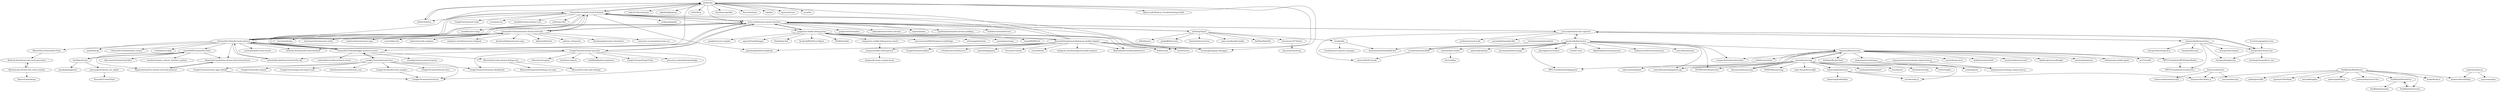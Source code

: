 digraph G {
"liriliri/chii" -> "liriliri/chobitsu"
"liriliri/chii" -> "ChromeDevTools/devtools-frontend"
"liriliri/chii" -> "liriliri/eruda" ["e"=1]
"liriliri/chii" -> "ksky521/devtools-pro" ["e"=1]
"liriliri/chii" -> "alibaba/lightproxy" ["e"=1]
"liriliri/chii" -> "wuchangming/spy-debugger" ["e"=1]
"liriliri/chii" -> "liriliri/licia" ["e"=1]
"liriliri/chii" -> "christian-bromann/devtools-backend"
"liriliri/chii" -> "bytedance/garfish" ["e"=1]
"liriliri/chii" -> "Tencent/nohost" ["e"=1]
"liriliri/chii" -> "tnfe/hel" ["e"=1]
"liriliri/chii" -> "opensumi/core" ["e"=1]
"liriliri/chii" -> "yisar/fre" ["e"=1]
"liriliri/chii" -> "cyrus-and/chrome-remote-interface"
"liriliri/chii" -> "aliyun-node/Node.js-Troubleshooting-Guide" ["e"=1]
"RemoteDebug/remotedebug-ios-webkit-adapter" -> "google/ios-webkit-debug-proxy"
"RemoteDebug/remotedebug-ios-webkit-adapter" -> "wuchangming/spy-debugger" ["e"=1]
"RemoteDebug/remotedebug-ios-webkit-adapter" -> "ChromeDevTools/devtools-frontend"
"RemoteDebug/remotedebug-ios-webkit-adapter" -> "amireh/happypack" ["e"=1]
"RemoteDebug/remotedebug-ios-webkit-adapter" -> "Tencent/vConsole" ["e"=1]
"RemoteDebug/remotedebug-ios-webkit-adapter" -> "liriliri/chii"
"RemoteDebug/remotedebug-ios-webkit-adapter" -> "artygus/webkit-webinspector"
"RemoteDebug/remotedebug-ios-webkit-adapter" -> "avwo/whistle" ["e"=1]
"RemoteDebug/remotedebug-ios-webkit-adapter" -> "jamiebuilds/babel-handbook" ["e"=1]
"RemoteDebug/remotedebug-ios-webkit-adapter" -> "webpack-contrib/webpack-bundle-analyzer" ["e"=1]
"RemoteDebug/remotedebug-ios-webkit-adapter" -> "GoogleChrome/workbox" ["e"=1]
"RemoteDebug/remotedebug-ios-webkit-adapter" -> "liriliri/eruda" ["e"=1]
"RemoteDebug/remotedebug-ios-webkit-adapter" -> "libimobiledevice/libimobiledevice" ["e"=1]
"RemoteDebug/remotedebug-ios-webkit-adapter" -> "estree/estree" ["e"=1]
"RemoteDebug/remotedebug-ios-webkit-adapter" -> "w3c/IntersectionObserver" ["e"=1]
"google/ios-webkit-debug-proxy" -> "RemoteDebug/remotedebug-ios-webkit-adapter"
"google/ios-webkit-debug-proxy" -> "libimobiledevice/libimobiledevice" ["e"=1]
"google/ios-webkit-debug-proxy" -> "square/PonyDebugger" ["e"=1]
"google/ios-webkit-debug-proxy" -> "ftlabs/fastclick" ["e"=1]
"google/ios-webkit-debug-proxy" -> "facebook/WebDriverAgent" ["e"=1]
"google/ios-webkit-debug-proxy" -> "wuchangming/spy-debugger" ["e"=1]
"google/ios-webkit-debug-proxy" -> "WebKit/webkit" ["e"=1]
"google/ios-webkit-debug-proxy" -> "cyrus-and/chrome-remote-interface"
"google/ios-webkit-debug-proxy" -> "liriliri/eruda" ["e"=1]
"google/ios-webkit-debug-proxy" -> "marcuswestin/WebViewJavascriptBridge" ["e"=1]
"google/ios-webkit-debug-proxy" -> "artygus/ios-webkit-debug-proxy-win32"
"google/ios-webkit-debug-proxy" -> "wilsonpage/fastdom" ["e"=1]
"google/ios-webkit-debug-proxy" -> "systemjs/systemjs" ["e"=1]
"google/ios-webkit-debug-proxy" -> "bang590/JSPatch" ["e"=1]
"google/ios-webkit-debug-proxy" -> "google/traceur-compiler" ["e"=1]
"cyrus-and/chrome-har-capturer" -> "sitespeedio/chrome-har"
"cyrus-and/chrome-har-capturer" -> "micmro/PerfCascade" ["e"=1]
"cyrus-and/chrome-har-capturer" -> "sitespeedio/browsertime"
"cyrus-and/chrome-har-capturer" -> "cyrus-and/chrome-remote-interface"
"cyrus-and/chrome-har-capturer" -> "parasdahal/speedprofile"
"cyrus-and/chrome-har-capturer" -> "janodvarko/harviewer"
"cyrus-and/chrome-har-capturer" -> "zzo/browsermob-node"
"janodvarko/harviewer" -> "ericduran/chromeHAR"
"janodvarko/harviewer" -> "andrewf/pcap2har"
"janodvarko/harviewer" -> "pavel-paulau/harstorage"
"janodvarko/harviewer" -> "sergeychernyshev/showslow"
"janodvarko/harviewer" -> "jamesgpearce/confess" ["e"=1]
"janodvarko/harviewer" -> "cyrus-and/chrome-har-capturer"
"janodvarko/harviewer" -> "s3u/har-view"
"janodvarko/harviewer" -> "WPO-Foundation/webpagetest" ["e"=1]
"janodvarko/harviewer" -> "lightbody/browsermob-proxy" ["e"=1]
"janodvarko/harviewer" -> "marcelduran/webpagetest-api" ["e"=1]
"janodvarko/harviewer" -> "webmetrics/browsermob-proxy" ["e"=1]
"janodvarko/harviewer" -> "marcelduran/yslow" ["e"=1]
"janodvarko/harviewer" -> "lognormal/boomerang"
"janodvarko/harviewer" -> "HTTPArchive/httparchive" ["e"=1]
"janodvarko/harviewer" -> "sdstoehr/har-reader"
"fate0/pychrome" -> "marty90/PyChromeDevTools"
"fate0/pychrome" -> "miyakogi/pyppeteer" ["e"=1]
"fate0/pychrome" -> "myvyang/chromium_for_spider"
"ChromeDevTools/awesome-chrome-devtools" -> "cyrus-and/chrome-remote-interface"
"ChromeDevTools/awesome-chrome-devtools" -> "ChromeDevTools/devtools-frontend"
"ChromeDevTools/awesome-chrome-devtools" -> "sindresorhus/awesome-npm" ["e"=1]
"ChromeDevTools/awesome-chrome-devtools" -> "ChromeDevTools/devtools-protocol"
"ChromeDevTools/awesome-chrome-devtools" -> "vasanthk/js-bits" ["e"=1]
"ChromeDevTools/awesome-chrome-devtools" -> "bahmutov/code-snippets" ["e"=1]
"ChromeDevTools/awesome-chrome-devtools" -> "webpack-contrib/awesome-webpack" ["e"=1]
"ChromeDevTools/awesome-chrome-devtools" -> "davidsonfellipe/awesome-wpo" ["e"=1]
"ChromeDevTools/awesome-chrome-devtools" -> "kdzwinel/betwixt" ["e"=1]
"ChromeDevTools/awesome-chrome-devtools" -> "ChromeDevTools/debugger-protocol-viewer"
"ChromeDevTools/awesome-chrome-devtools" -> "andrew--r/channels" ["e"=1]
"ChromeDevTools/awesome-chrome-devtools" -> "detailyang/awesome-cheatsheet" ["e"=1]
"ChromeDevTools/awesome-chrome-devtools" -> "awesome-css-group/awesome-css" ["e"=1]
"ChromeDevTools/awesome-chrome-devtools" -> "loverajoel/jstips" ["e"=1]
"ChromeDevTools/awesome-chrome-devtools" -> "dustinspecker/awesome-eslint" ["e"=1]
"ChromeDevTools/devtools-frontend" -> "ChromeDevTools/awesome-chrome-devtools"
"ChromeDevTools/devtools-frontend" -> "cyrus-and/chrome-remote-interface"
"ChromeDevTools/devtools-frontend" -> "ChromeDevTools/devtools-protocol"
"ChromeDevTools/devtools-frontend" -> "liriliri/chii"
"ChromeDevTools/devtools-frontend" -> "ChromeDevTools/debugger-protocol-viewer"
"ChromeDevTools/devtools-frontend" -> "webpack/tapable" ["e"=1]
"ChromeDevTools/devtools-frontend" -> "mozilla/source-map" ["e"=1]
"ChromeDevTools/devtools-frontend" -> "estree/estree" ["e"=1]
"ChromeDevTools/devtools-frontend" -> "jamiebuilds/babel-handbook" ["e"=1]
"ChromeDevTools/devtools-frontend" -> "GoogleChrome/web-vitals" ["e"=1]
"ChromeDevTools/devtools-frontend" -> "acornjs/acorn" ["e"=1]
"ChromeDevTools/devtools-frontend" -> "stackblitz/webcontainer-core" ["e"=1]
"ChromeDevTools/devtools-frontend" -> "google/ios-webkit-debug-proxy"
"ChromeDevTools/devtools-frontend" -> "d2forum/14th" ["e"=1]
"ChromeDevTools/devtools-frontend" -> "liriliri/chobitsu"
"cyrus-and/chrome-remote-interface" -> "ChromeDevTools/awesome-chrome-devtools"
"cyrus-and/chrome-remote-interface" -> "ChromeDevTools/devtools-protocol"
"cyrus-and/chrome-remote-interface" -> "ChromeDevTools/devtools-frontend"
"cyrus-and/chrome-remote-interface" -> "cyrus-and/chrome-har-capturer"
"cyrus-and/chrome-remote-interface" -> "ChromeDevTools/debugger-protocol-viewer"
"cyrus-and/chrome-remote-interface" -> "GoogleChrome/chrome-launcher"
"cyrus-and/chrome-remote-interface" -> "graphcool/chromeless" ["e"=1]
"cyrus-and/chrome-remote-interface" -> "adieuadieu/serverless-chrome" ["e"=1]
"cyrus-and/chrome-remote-interface" -> "estree/estree" ["e"=1]
"cyrus-and/chrome-remote-interface" -> "mozilla/source-map" ["e"=1]
"cyrus-and/chrome-remote-interface" -> "tmpvar/jsdom" ["e"=1]
"cyrus-and/chrome-remote-interface" -> "tebelorg/TagUI"
"cyrus-and/chrome-remote-interface" -> "paulirish/automated-chrome-profiling" ["e"=1]
"cyrus-and/chrome-remote-interface" -> "google/ios-webkit-debug-proxy"
"cyrus-and/chrome-remote-interface" -> "webdriverio/webdriverio" ["e"=1]
"yahoo/boomerang" -> "lognormal/boomerang"
"yahoo/boomerang" -> "SOASTA/boomerang"
"yahoo/boomerang" -> "bluesmoon/boomerang"
"yahoo/boomerang" -> "tapir-dream/berserkJS" ["e"=1]
"yahoo/boomerang" -> "WPO-Foundation/webpagetest" ["e"=1]
"yahoo/boomerang" -> "marcelduran/webpagetest-api" ["e"=1]
"yahoo/boomerang" -> "danwrong/loadrunner"
"yahoo/boomerang" -> "wesleyhales/loadreport" ["e"=1]
"yahoo/boomerang" -> "etsy/logster" ["e"=1]
"yahoo/boomerang" -> "dreamdust/sticky"
"yahoo/boomerang" -> "HTTPArchive/httparchive" ["e"=1]
"yahoo/boomerang" -> "twitter/zipkin" ["e"=1]
"yahoo/boomerang" -> "necolas/xdm.js"
"yahoo/boomerang" -> "cowboy/grunt" ["e"=1]
"ChromeDevTools/devtools-protocol" -> "ChromeDevTools/debugger-protocol-viewer"
"ChromeDevTools/devtools-protocol" -> "cyrus-and/chrome-remote-interface"
"ChromeDevTools/devtools-protocol" -> "ChromeDevTools/devtools-frontend"
"ChromeDevTools/devtools-protocol" -> "aslushnikov/getting-started-with-cdp"
"ChromeDevTools/devtools-protocol" -> "ChromeDevTools/awesome-chrome-devtools"
"ChromeDevTools/devtools-protocol" -> "GoogleChrome/chrome-launcher"
"ChromeDevTools/devtools-protocol" -> "auchenberg/devtools-remote"
"ChromeDevTools/devtools-protocol" -> "christian-bromann/devtools-backend"
"ChromeDevTools/devtools-protocol" -> "MasterDevs/ChromeDevTools"
"ChromeDevTools/devtools-protocol" -> "marty90/PyChromeDevTools"
"ChromeDevTools/devtools-protocol" -> "liriliri/chii"
"ChromeDevTools/devtools-protocol" -> "mafredri/cdp" ["e"=1]
"ChromeDevTools/devtools-protocol" -> "ChromeDevTools/timeline-viewer"
"ChromeDevTools/devtools-protocol" -> "webfolderio/cdp4j" ["e"=1]
"ChromeDevTools/devtools-protocol" -> "HyperionGray/python-chrome-devtools-protocol"
"ChromeDevTools/debugger-protocol-viewer" -> "ChromeDevTools/devtools-protocol"
"ChromeDevTools/debugger-protocol-viewer" -> "ChromeDevTools/devtools-frontend"
"ChromeDevTools/debugger-protocol-viewer" -> "cyrus-and/chrome-remote-interface"
"ChromeDevTools/debugger-protocol-viewer" -> "GoogleChrome/devtools-docs"
"ChromeDevTools/debugger-protocol-viewer" -> "ChromeDevTools/awesome-chrome-devtools"
"ChromeDevTools/debugger-protocol-viewer" -> "wendigo/chrome-protocol-proxy"
"ChromeDevTools/debugger-protocol-viewer" -> "aslushnikov/vanilla-protocol-viewer"
"ChromeDevTools/debugger-protocol-viewer" -> "Microsoft/vscode-chrome-debug-core"
"tebelorg/TagUI" -> "cyrus-and/chrome-remote-interface"
"tebelorg/TagUI" -> "RaiMan/SikuliX2" ["e"=1]
"tebelorg/TagUI" -> "bilbof/purser" ["e"=1]
"tebelorg/TagUI" -> "luisvinicius167/dutier"
"tebelorg/TagUI" -> "joelgriffith/navalia" ["e"=1]
"tebelorg/TagUI" -> "ebrehault/resurrectio" ["e"=1]
"tebelorg/TagUI" -> "samccone/bundle-buddy" ["e"=1]
"tebelorg/TagUI" -> "ireade/alix"
"BaristaLabs/chrome-dev-tools-runtime" -> "BaristaLabs/skrapr"
"BaristaLabs/chrome-dev-tools-runtime" -> "BaristaLabs/chrome-dev-tools-generator"
"GoogleChrome/chrome-launcher" -> "cyrus-and/chrome-remote-interface"
"GoogleChrome/chrome-launcher" -> "ChromeDevTools/devtools-protocol"
"GoogleChrome/chrome-launcher" -> "GoogleChrome/multi-device"
"GoogleChrome/chrome-launcher" -> "prescience-data/dark-knowledge" ["e"=1]
"GoogleChrome/chrome-launcher" -> "GoogleChrome/chromium-dashboard" ["e"=1]
"GoogleChrome/chrome-launcher" -> "ulixee/secret-agent" ["e"=1]
"GoogleChrome/chrome-launcher" -> "intoli/user-agents" ["e"=1]
"GoogleChrome/chrome-launcher" -> "buildkite/docker-puppeteer" ["e"=1]
"GoogleChrome/chrome-launcher" -> "aslushnikov/getting-started-with-cdp"
"GoogleChrome/chrome-launcher" -> "GoogleChrome/OriginTrials"
"artygus/ios-webkit-debug-proxy-win32" -> "artygus/webkit-webinspector"
"BaristaLabs/chrome-dev-tools-generator" -> "BaristaLabs/chrome-dev-tools-runtime"
"ireade/alix" -> "christiannwamba/abokifx-bot"
"ireade/alix" -> "ireade/feature-queries-manager"
"aslushnikov/getting-started-with-cdp" -> "ChromeDevTools/devtools-protocol"
"GoogleChrome/devtools-docs" -> "ChromeDevTools/debugger-protocol-viewer"
"GoogleChrome/devtools-docs" -> "GoogleChrome/chrome-app-codelab"
"GoogleChrome/devtools-docs" -> "GoogleChrome/multi-device"
"GoogleChrome/devtools-docs" -> "GoogleChrome/webstore-docs"
"GoogleChrome/devtools-docs" -> "GoogleChrome/devtools-samples"
"GoogleChrome/devtools-docs" -> "GoogleChrome/devsummit" ["e"=1]
"GoogleChrome/devtools-docs" -> "GoogleChrome/chromium-dashboard" ["e"=1]
"GoogleChrome/devtools-docs" -> "GoogleChrome/apps-developer-tools" ["e"=1]
"GoogleChrome/devtools-docs" -> "html5rocks/www.html5rocks.com" ["e"=1]
"luisvinicius167/dutier" -> "jbucaran/classwrap"
"myvyang/chromium_for_spider" -> "Passer6y/CrawlerVuln"
"danwrong/loadrunner" -> "danwrong/loadbuilder"
"danwrong/loadrunner" -> "necolas/xdm.js"
"danwrong/loadrunner" -> "briancavalier/when.js"
"lognormal/boomerang" -> "yahoo/boomerang"
"lognormal/boomerang" -> "bluesmoon/boomerang"
"lognormal/boomerang" -> "nicjansma/usertiming.js"
"lognormal/boomerang" -> "nature/boomcatch" ["e"=1]
"lognormal/boomerang" -> "andydavies/waterfall" ["e"=1]
"lognormal/boomerang" -> "sergeychernyshev/showslow"
"lognormal/boomerang" -> "axemclion/browser-perf" ["e"=1]
"lognormal/boomerang" -> "tkadlec/grunt-perfbudget" ["e"=1]
"lognormal/boomerang" -> "marcelduran/webpagetest-api" ["e"=1]
"lognormal/boomerang" -> "macbre/phantomas" ["e"=1]
"lognormal/boomerang" -> "tobli/browsertime"
"lognormal/boomerang" -> "c4milo/node-webkit-agent" ["e"=1]
"lognormal/boomerang" -> "occ/TraceKit" ["e"=1]
"lognormal/boomerang" -> "HubSpot/BuckyClient" ["e"=1]
"lognormal/boomerang" -> "WPO-Foundation/RUM-SpeedIndex"
"sitespeedio/browsertime" -> "sitespeedio/pagexray"
"sitespeedio/browsertime" -> "sitespeedio/chrome-har"
"sitespeedio/browsertime" -> "WPO-Foundation/visualmetrics"
"sitespeedio/browsertime" -> "sitespeedio/compare"
"sitespeedio/browsertime" -> "cyrus-and/chrome-har-capturer"
"sitespeedio/browsertime" -> "sitespeedio/sitespeed.io" ["e"=1]
"sitespeedio/browsertime" -> "sitespeedio/coach" ["e"=1]
"amberjs/amber.js" -> "shaneosullivan/boltjs"
"amberjs/amber.js" -> "maccman/spine" ["e"=1]
"GoogleChrome/devtools-samples" -> "GoogleChrome/multi-device"
"GoogleChrome/chrome-app-codelab" -> "GoogleChrome/multi-device"
"briancavalier/wire" -> "briancavalier/when.js"
"briancavalier/wire" -> "briancavalier/piratescript"
"briancavalier/wire" -> "unscriptable/cujo" ["e"=1]
"PaulKinlan/WebIntents" -> "briancavalier/when.js"
"PaulKinlan/WebIntents" -> "arturadib/agility" ["e"=1]
"PaulKinlan/WebIntents" -> "andreasgal/dom.js" ["e"=1]
"PaulKinlan/WebIntents" -> "visionmedia/cluster-live"
"PaulKinlan/WebIntents" -> "PaulKinlan/formfactor"
"PaulKinlan/WebIntents" -> "shaneosullivan/boltjs"
"PaulKinlan/WebIntents" -> "PaulKinlan/leviroutes"
"PaulKinlan/WebIntents" -> "hookio/hook.io" ["e"=1]
"PaulKinlan/WebIntents" -> "mikeal/pouchdb" ["e"=1]
"PaulKinlan/WebIntents" -> "quartzjer/TeleHash" ["e"=1]
"PaulKinlan/formfactor" -> "PaulKinlan/leviroutes"
"PaulKinlan/formfactor" -> "PaulKinlan/ioreader"
"PaulKinlan/leviroutes" -> "PaulKinlan/formfactor"
"christiannwamba/markedit" -> "christiannwamba/abokifx-bot"
"ericduran/chromeHAR" -> "janodvarko/harviewer"
"ericduran/chromeHAR" -> "micmro/PerfCascade" ["e"=1]
"sitespeedio/chrome-har" -> "woodsaj/chromedriver_har"
"sitespeedio/chrome-har" -> "sitespeedio/pagexray"
"sitespeedio/chrome-har" -> "cyrus-and/chrome-har-capturer"
"tobli/browsertime" -> "rafacesar/simplehar"
"marty90/PyChromeDevTools" -> "fate0/pychrome"
"marty90/PyChromeDevTools" -> "HyperionGray/python-chrome-devtools-protocol"
"marty90/PyChromeDevTools" -> "wasiher/chrome_remote_interface_python"
"marty90/PyChromeDevTools" -> "fake-name/ChromeController"
"marty90/PyChromeDevTools" -> "HyperionGray/trio-chrome-devtools-protocol"
"bluesmoon/boomerang" -> "lognormal/boomerang"
"Everettss/puppeteer-har" -> "sitespeedio/chrome-har"
"WPO-Foundation/RUM-SpeedIndex" -> "WPO-Foundation/visualmetrics"
"HyperionGray/python-chrome-devtools-protocol" -> "HyperionGray/trio-chrome-devtools-protocol"
"liriliri/chobitsu" -> "liriliri/chii"
"MasterDevs/ChromeDevTools" -> "BaristaLabs/chrome-dev-tools-generator"
"artygus/webkit-webinspector" -> "artygus/devtools-compat-proxy"
"sdstoehr/har-reader" -> "DoctorQ/har"
"Microsoft/vscode-chrome-debug-core" -> "RemoteDebug/remotedebug-core-spec"
"Microsoft/vscode-chrome-debug-core" -> "Microsoft/vscode-node-debug2"
"HyperionGray/trio-chrome-devtools-protocol" -> "HyperionGray/python-chrome-devtools-protocol"
"nicjansma/resourcetiming-compression.js" -> "nicjansma/usertiming-compression.js"
"nicjansma/usertiming.js" -> "nicjansma/usertiming-compression.js"
"liriliri/chii" ["l"="11.055,-30.242"]
"liriliri/chobitsu" ["l"="11.043,-30.26"]
"ChromeDevTools/devtools-frontend" ["l"="11.087,-30.228"]
"liriliri/eruda" ["l"="14.401,-8.425"]
"ksky521/devtools-pro" ["l"="13.692,-6.789"]
"alibaba/lightproxy" ["l"="13.978,-8.215"]
"wuchangming/spy-debugger" ["l"="14.49,-8.461"]
"liriliri/licia" ["l"="11.293,-32.428"]
"christian-bromann/devtools-backend" ["l"="11.071,-30.272"]
"bytedance/garfish" ["l"="13.874,-8.177"]
"Tencent/nohost" ["l"="13.93,-8.211"]
"tnfe/hel" ["l"="13.947,-8.06"]
"opensumi/core" ["l"="13.962,-8.083"]
"yisar/fre" ["l"="11.861,-6.649"]
"cyrus-and/chrome-remote-interface" ["l"="11.091,-30.189"]
"aliyun-node/Node.js-Troubleshooting-Guide" ["l"="11.379,-6.695"]
"RemoteDebug/remotedebug-ios-webkit-adapter" ["l"="10.994,-30.237"]
"google/ios-webkit-debug-proxy" ["l"="11.014,-30.192"]
"amireh/happypack" ["l"="23.025,-33.685"]
"Tencent/vConsole" ["l"="14.438,-8.509"]
"artygus/webkit-webinspector" ["l"="10.945,-30.23"]
"avwo/whistle" ["l"="14.327,-8.373"]
"jamiebuilds/babel-handbook" ["l"="11.539,-6.617"]
"webpack-contrib/webpack-bundle-analyzer" ["l"="26.074,-26.477"]
"GoogleChrome/workbox" ["l"="26.145,-26.382"]
"libimobiledevice/libimobiledevice" ["l"="-49.319,-0.379"]
"estree/estree" ["l"="23.079,-33.945"]
"w3c/IntersectionObserver" ["l"="10.643,-33.332"]
"square/PonyDebugger" ["l"="-52.027,2.202"]
"ftlabs/fastclick" ["l"="10.892,-33.411"]
"facebook/WebDriverAgent" ["l"="46.602,-0.981"]
"WebKit/webkit" ["l"="-51.198,-0.321"]
"marcuswestin/WebViewJavascriptBridge" ["l"="-51.267,-0.309"]
"artygus/ios-webkit-debug-proxy-win32" ["l"="10.955,-30.201"]
"wilsonpage/fastdom" ["l"="10.564,-33.674"]
"systemjs/systemjs" ["l"="26.229,-27.004"]
"bang590/JSPatch" ["l"="-51.18,-0.288"]
"google/traceur-compiler" ["l"="11.662,-32.291"]
"cyrus-and/chrome-har-capturer" ["l"="11.022,-30.083"]
"sitespeedio/chrome-har" ["l"="10.996,-30.069"]
"micmro/PerfCascade" ["l"="10.121,-34.062"]
"sitespeedio/browsertime" ["l"="11.022,-30.043"]
"parasdahal/speedprofile" ["l"="11.008,-30.103"]
"janodvarko/harviewer" ["l"="10.951,-30.013"]
"zzo/browsermob-node" ["l"="11.052,-30.075"]
"ericduran/chromeHAR" ["l"="10.924,-29.991"]
"andrewf/pcap2har" ["l"="10.905,-30.042"]
"pavel-paulau/harstorage" ["l"="10.921,-30.023"]
"sergeychernyshev/showslow" ["l"="10.941,-29.958"]
"jamesgpearce/confess" ["l"="11.456,-31.984"]
"s3u/har-view" ["l"="10.944,-30.04"]
"WPO-Foundation/webpagetest" ["l"="10.354,-33.988"]
"lightbody/browsermob-proxy" ["l"="20.809,-28.215"]
"marcelduran/webpagetest-api" ["l"="10.453,-34.044"]
"webmetrics/browsermob-proxy" ["l"="20.85,-28.148"]
"marcelduran/yslow" ["l"="11.482,-32.028"]
"lognormal/boomerang" ["l"="10.937,-29.914"]
"HTTPArchive/httparchive" ["l"="10.121,-34.026"]
"sdstoehr/har-reader" ["l"="10.899,-30.01"]
"fate0/pychrome" ["l"="11.303,-30.28"]
"marty90/PyChromeDevTools" ["l"="11.25,-30.271"]
"miyakogi/pyppeteer" ["l"="22.983,4.073"]
"myvyang/chromium_for_spider" ["l"="11.351,-30.294"]
"ChromeDevTools/awesome-chrome-devtools" ["l"="11.141,-30.204"]
"sindresorhus/awesome-npm" ["l"="27.708,-19.295"]
"ChromeDevTools/devtools-protocol" ["l"="11.126,-30.253"]
"vasanthk/js-bits" ["l"="27.964,-19.288"]
"bahmutov/code-snippets" ["l"="30.706,-32.066"]
"webpack-contrib/awesome-webpack" ["l"="27.608,-19.228"]
"davidsonfellipe/awesome-wpo" ["l"="10.288,-33.808"]
"kdzwinel/betwixt" ["l"="27.882,-18.854"]
"ChromeDevTools/debugger-protocol-viewer" ["l"="11.151,-30.237"]
"andrew--r/channels" ["l"="27.961,-19.425"]
"detailyang/awesome-cheatsheet" ["l"="27.898,-19.495"]
"awesome-css-group/awesome-css" ["l"="27.627,-19.44"]
"loverajoel/jstips" ["l"="28.059,-19.343"]
"dustinspecker/awesome-eslint" ["l"="26.206,-26.488"]
"webpack/tapable" ["l"="23.093,-33.865"]
"mozilla/source-map" ["l"="23.114,-33.943"]
"GoogleChrome/web-vitals" ["l"="26.142,-26.1"]
"acornjs/acorn" ["l"="23.033,-33.968"]
"stackblitz/webcontainer-core" ["l"="29.153,-27.154"]
"d2forum/14th" ["l"="11.413,-6.609"]
"GoogleChrome/chrome-launcher" ["l"="11.102,-30.272"]
"graphcool/chromeless" ["l"="28.464,-19.318"]
"adieuadieu/serverless-chrome" ["l"="22.316,-28.814"]
"tmpvar/jsdom" ["l"="11.728,-32.173"]
"tebelorg/TagUI" ["l"="11.147,-30.128"]
"paulirish/automated-chrome-profiling" ["l"="10.351,-34.035"]
"webdriverio/webdriverio" ["l"="20.673,-28.153"]
"yahoo/boomerang" ["l"="10.941,-29.851"]
"SOASTA/boomerang" ["l"="10.983,-29.834"]
"bluesmoon/boomerang" ["l"="10.944,-29.885"]
"tapir-dream/berserkJS" ["l"="13.762,-6.267"]
"danwrong/loadrunner" ["l"="10.943,-29.783"]
"wesleyhales/loadreport" ["l"="11.44,-31.965"]
"etsy/logster" ["l"="-15.629,-4.766"]
"dreamdust/sticky" ["l"="10.904,-29.832"]
"twitter/zipkin" ["l"="10.377,26.403"]
"necolas/xdm.js" ["l"="10.943,-29.813"]
"cowboy/grunt" ["l"="11.415,-32.029"]
"aslushnikov/getting-started-with-cdp" ["l"="11.137,-30.279"]
"auchenberg/devtools-remote" ["l"="11.094,-30.317"]
"MasterDevs/ChromeDevTools" ["l"="11.122,-30.333"]
"mafredri/cdp" ["l"="-13.366,1.861"]
"ChromeDevTools/timeline-viewer" ["l"="11.13,-30.305"]
"webfolderio/cdp4j" ["l"="33.278,37.442"]
"HyperionGray/python-chrome-devtools-protocol" ["l"="11.21,-30.257"]
"GoogleChrome/devtools-docs" ["l"="11.184,-30.299"]
"wendigo/chrome-protocol-proxy" ["l"="11.204,-30.215"]
"aslushnikov/vanilla-protocol-viewer" ["l"="11.188,-30.234"]
"Microsoft/vscode-chrome-debug-core" ["l"="11.19,-30.261"]
"RaiMan/SikuliX2" ["l"="45.239,-1.07"]
"bilbof/purser" ["l"="28.507,-18.755"]
"luisvinicius167/dutier" ["l"="11.165,-30.077"]
"joelgriffith/navalia" ["l"="22.225,-28.836"]
"ebrehault/resurrectio" ["l"="11.917,-32.217"]
"samccone/bundle-buddy" ["l"="25.484,-26.401"]
"ireade/alix" ["l"="11.217,-30.099"]
"BaristaLabs/chrome-dev-tools-runtime" ["l"="11.114,-30.394"]
"BaristaLabs/skrapr" ["l"="11.111,-30.413"]
"BaristaLabs/chrome-dev-tools-generator" ["l"="11.117,-30.373"]
"GoogleChrome/multi-device" ["l"="11.159,-30.317"]
"prescience-data/dark-knowledge" ["l"="22.314,-28.529"]
"GoogleChrome/chromium-dashboard" ["l"="-5.743,-2.693"]
"ulixee/secret-agent" ["l"="22.259,-28.496"]
"intoli/user-agents" ["l"="22.252,-28.536"]
"buildkite/docker-puppeteer" ["l"="22.219,-28.705"]
"GoogleChrome/OriginTrials" ["l"="11.052,-30.32"]
"christiannwamba/abokifx-bot" ["l"="11.238,-30.073"]
"ireade/feature-queries-manager" ["l"="11.258,-30.096"]
"GoogleChrome/chrome-app-codelab" ["l"="11.197,-30.338"]
"GoogleChrome/webstore-docs" ["l"="11.218,-30.318"]
"GoogleChrome/devtools-samples" ["l"="11.172,-30.339"]
"GoogleChrome/devsummit" ["l"="29.683,-33.769"]
"GoogleChrome/apps-developer-tools" ["l"="32.906,-23.625"]
"html5rocks/www.html5rocks.com" ["l"="11.432,-32.186"]
"jbucaran/classwrap" ["l"="11.178,-30.044"]
"Passer6y/CrawlerVuln" ["l"="11.382,-30.302"]
"danwrong/loadbuilder" ["l"="10.928,-29.767"]
"briancavalier/when.js" ["l"="10.948,-29.719"]
"nicjansma/usertiming.js" ["l"="10.881,-29.919"]
"nature/boomcatch" ["l"="29.308,-28.915"]
"andydavies/waterfall" ["l"="10.151,-34.056"]
"axemclion/browser-perf" ["l"="10.409,-34.061"]
"tkadlec/grunt-perfbudget" ["l"="10.567,-34.014"]
"macbre/phantomas" ["l"="10.493,-34.08"]
"tobli/browsertime" ["l"="10.9,-29.893"]
"c4milo/node-webkit-agent" ["l"="11.851,-31.869"]
"occ/TraceKit" ["l"="11.397,-31.995"]
"HubSpot/BuckyClient" ["l"="10.571,-34.041"]
"WPO-Foundation/RUM-SpeedIndex" ["l"="10.984,-29.943"]
"sitespeedio/pagexray" ["l"="10.995,-30.047"]
"WPO-Foundation/visualmetrics" ["l"="11.011,-29.987"]
"sitespeedio/compare" ["l"="11.047,-30.022"]
"sitespeedio/sitespeed.io" ["l"="10.287,-33.982"]
"sitespeedio/coach" ["l"="9.989,-34.05"]
"amberjs/amber.js" ["l"="10.974,-29.578"]
"shaneosullivan/boltjs" ["l"="10.96,-29.612"]
"maccman/spine" ["l"="11.44,-31.943"]
"briancavalier/wire" ["l"="10.98,-29.714"]
"briancavalier/piratescript" ["l"="11.004,-29.711"]
"unscriptable/cujo" ["l"="23.368,-31.367"]
"PaulKinlan/WebIntents" ["l"="10.943,-29.657"]
"arturadib/agility" ["l"="11.415,-31.899"]
"andreasgal/dom.js" ["l"="11.458,-31.808"]
"visionmedia/cluster-live" ["l"="10.976,-29.654"]
"PaulKinlan/formfactor" ["l"="10.908,-29.633"]
"PaulKinlan/leviroutes" ["l"="10.905,-29.654"]
"hookio/hook.io" ["l"="11.65,-31.794"]
"mikeal/pouchdb" ["l"="9.088,-31.701"]
"quartzjer/TeleHash" ["l"="-29.196,-21.991"]
"PaulKinlan/ioreader" ["l"="10.889,-29.614"]
"christiannwamba/markedit" ["l"="11.258,-30.054"]
"woodsaj/chromedriver_har" ["l"="10.982,-30.086"]
"rafacesar/simplehar" ["l"="10.875,-29.88"]
"wasiher/chrome_remote_interface_python" ["l"="11.28,-30.252"]
"fake-name/ChromeController" ["l"="11.272,-30.302"]
"HyperionGray/trio-chrome-devtools-protocol" ["l"="11.234,-30.254"]
"Everettss/puppeteer-har" ["l"="10.959,-30.08"]
"artygus/devtools-compat-proxy" ["l"="10.92,-30.238"]
"DoctorQ/har" ["l"="10.875,-30.009"]
"RemoteDebug/remotedebug-core-spec" ["l"="11.201,-30.275"]
"Microsoft/vscode-node-debug2" ["l"="11.218,-30.275"]
"nicjansma/resourcetiming-compression.js" ["l"="10.82,-29.913"]
"nicjansma/usertiming-compression.js" ["l"="10.846,-29.916"]
}
